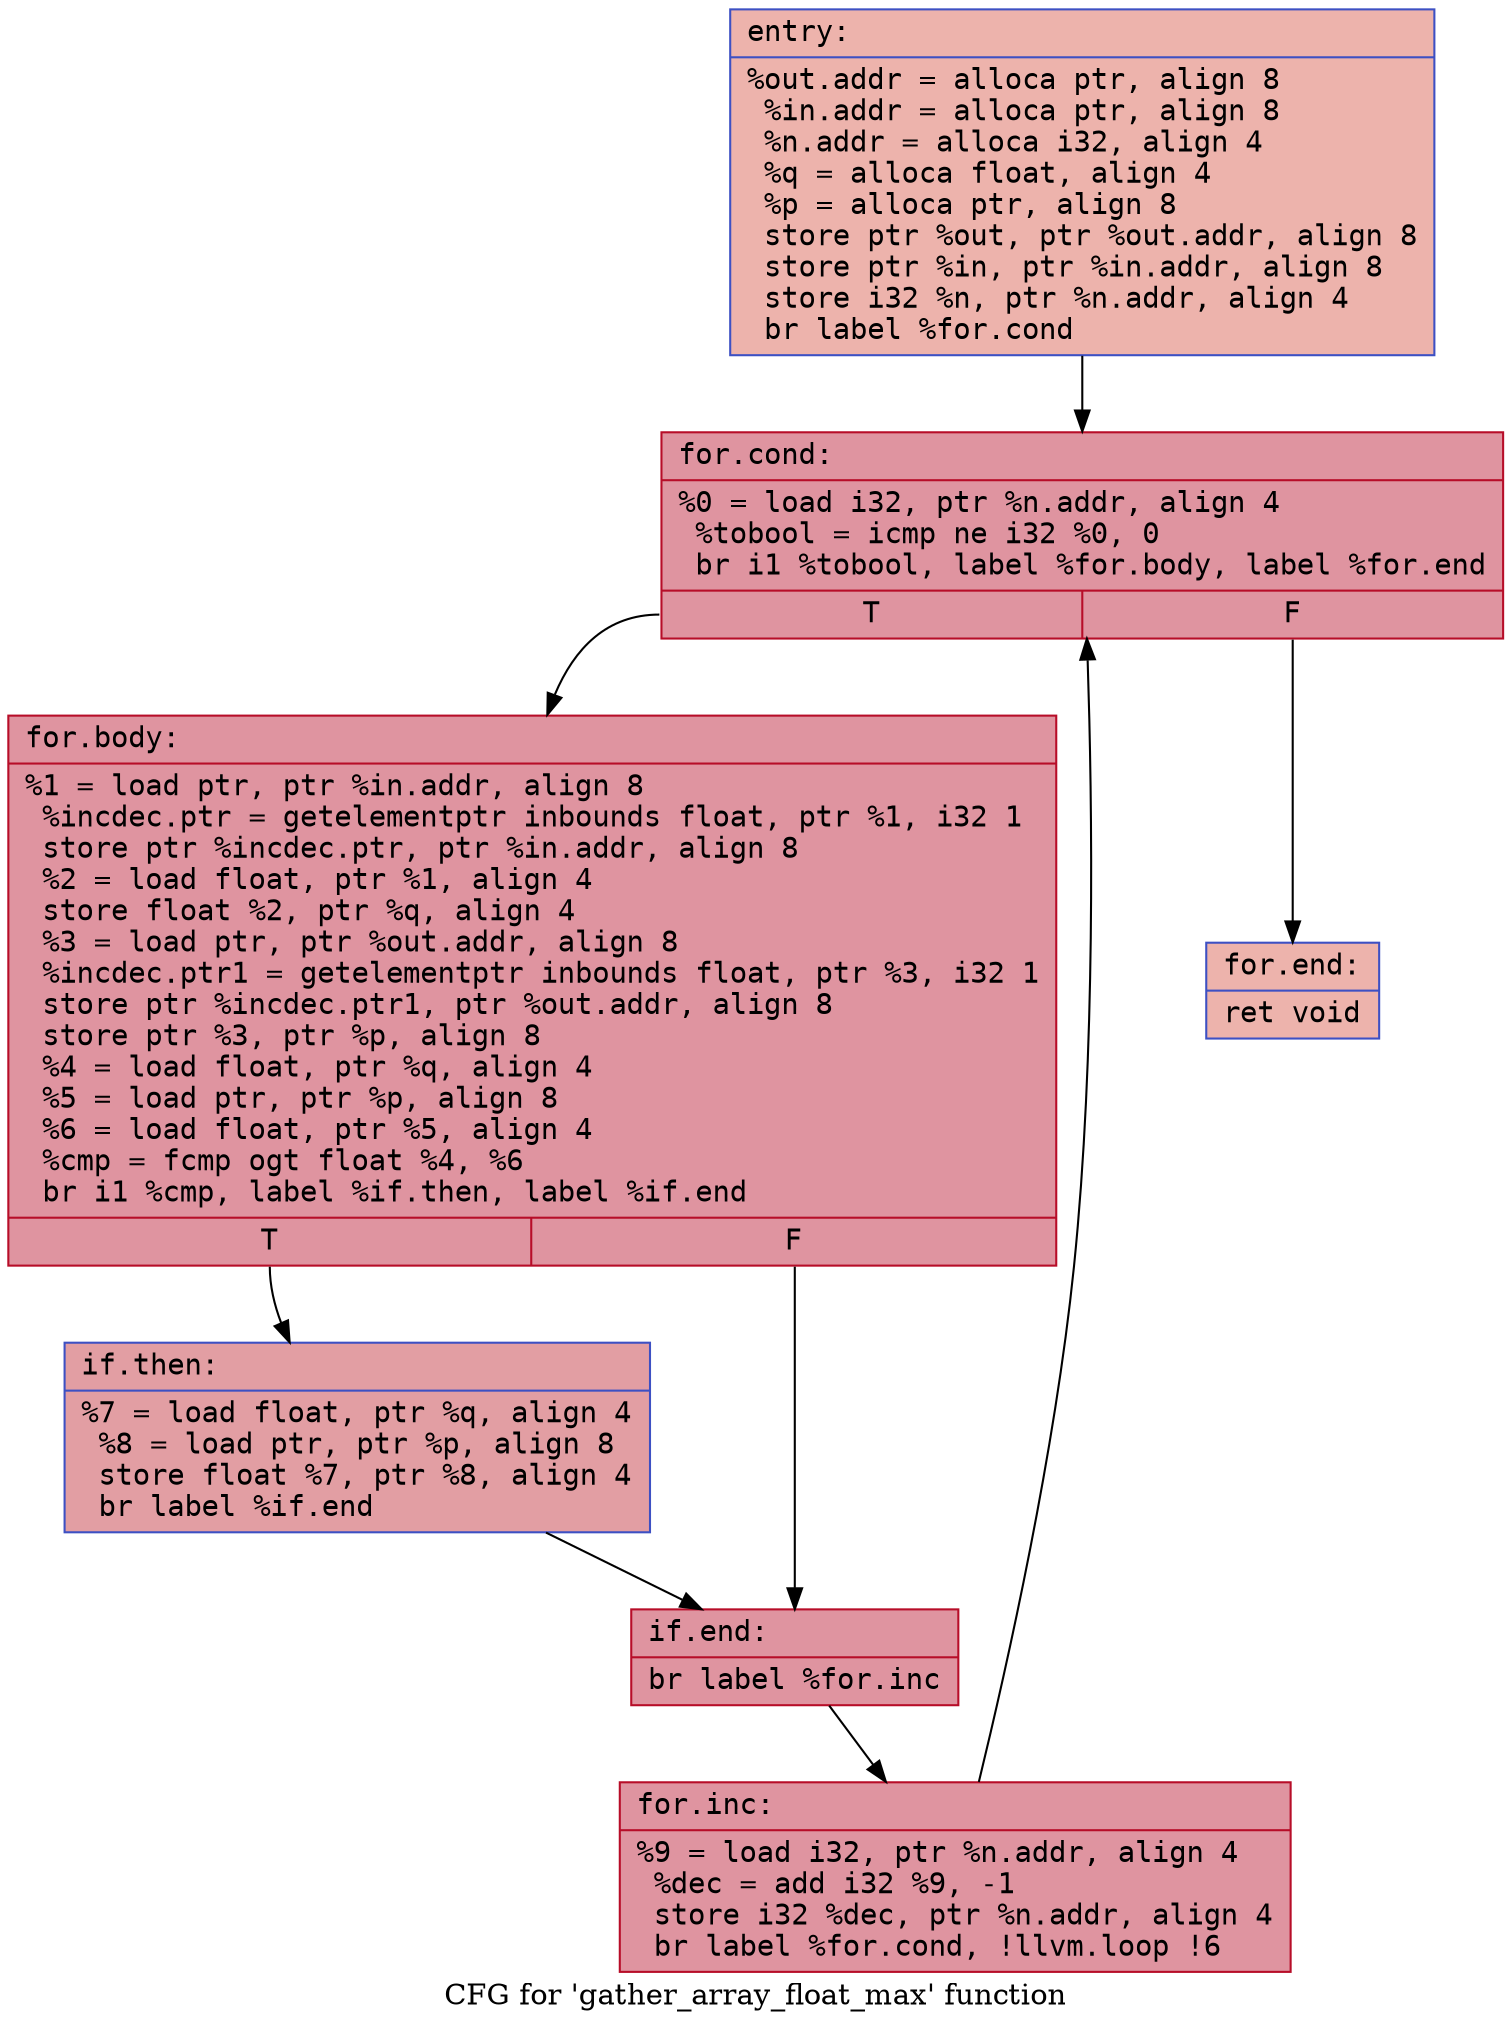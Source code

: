 digraph "CFG for 'gather_array_float_max' function" {
	label="CFG for 'gather_array_float_max' function";

	Node0x55e011c79ad0 [shape=record,color="#3d50c3ff", style=filled, fillcolor="#d6524470" fontname="Courier",label="{entry:\l|  %out.addr = alloca ptr, align 8\l  %in.addr = alloca ptr, align 8\l  %n.addr = alloca i32, align 4\l  %q = alloca float, align 4\l  %p = alloca ptr, align 8\l  store ptr %out, ptr %out.addr, align 8\l  store ptr %in, ptr %in.addr, align 8\l  store i32 %n, ptr %n.addr, align 4\l  br label %for.cond\l}"];
	Node0x55e011c79ad0 -> Node0x55e011c79f80[tooltip="entry -> for.cond\nProbability 100.00%" ];
	Node0x55e011c79f80 [shape=record,color="#b70d28ff", style=filled, fillcolor="#b70d2870" fontname="Courier",label="{for.cond:\l|  %0 = load i32, ptr %n.addr, align 4\l  %tobool = icmp ne i32 %0, 0\l  br i1 %tobool, label %for.body, label %for.end\l|{<s0>T|<s1>F}}"];
	Node0x55e011c79f80:s0 -> Node0x55e011c7a170[tooltip="for.cond -> for.body\nProbability 96.88%" ];
	Node0x55e011c79f80:s1 -> Node0x55e011c7a1f0[tooltip="for.cond -> for.end\nProbability 3.12%" ];
	Node0x55e011c7a170 [shape=record,color="#b70d28ff", style=filled, fillcolor="#b70d2870" fontname="Courier",label="{for.body:\l|  %1 = load ptr, ptr %in.addr, align 8\l  %incdec.ptr = getelementptr inbounds float, ptr %1, i32 1\l  store ptr %incdec.ptr, ptr %in.addr, align 8\l  %2 = load float, ptr %1, align 4\l  store float %2, ptr %q, align 4\l  %3 = load ptr, ptr %out.addr, align 8\l  %incdec.ptr1 = getelementptr inbounds float, ptr %3, i32 1\l  store ptr %incdec.ptr1, ptr %out.addr, align 8\l  store ptr %3, ptr %p, align 8\l  %4 = load float, ptr %q, align 4\l  %5 = load ptr, ptr %p, align 8\l  %6 = load float, ptr %5, align 4\l  %cmp = fcmp ogt float %4, %6\l  br i1 %cmp, label %if.then, label %if.end\l|{<s0>T|<s1>F}}"];
	Node0x55e011c7a170:s0 -> Node0x55e011c7aba0[tooltip="for.body -> if.then\nProbability 50.00%" ];
	Node0x55e011c7a170:s1 -> Node0x55e011c7ac10[tooltip="for.body -> if.end\nProbability 50.00%" ];
	Node0x55e011c7aba0 [shape=record,color="#3d50c3ff", style=filled, fillcolor="#be242e70" fontname="Courier",label="{if.then:\l|  %7 = load float, ptr %q, align 4\l  %8 = load ptr, ptr %p, align 8\l  store float %7, ptr %8, align 4\l  br label %if.end\l}"];
	Node0x55e011c7aba0 -> Node0x55e011c7ac10[tooltip="if.then -> if.end\nProbability 100.00%" ];
	Node0x55e011c7ac10 [shape=record,color="#b70d28ff", style=filled, fillcolor="#b70d2870" fontname="Courier",label="{if.end:\l|  br label %for.inc\l}"];
	Node0x55e011c7ac10 -> Node0x55e011c7af40[tooltip="if.end -> for.inc\nProbability 100.00%" ];
	Node0x55e011c7af40 [shape=record,color="#b70d28ff", style=filled, fillcolor="#b70d2870" fontname="Courier",label="{for.inc:\l|  %9 = load i32, ptr %n.addr, align 4\l  %dec = add i32 %9, -1\l  store i32 %dec, ptr %n.addr, align 4\l  br label %for.cond, !llvm.loop !6\l}"];
	Node0x55e011c7af40 -> Node0x55e011c79f80[tooltip="for.inc -> for.cond\nProbability 100.00%" ];
	Node0x55e011c7a1f0 [shape=record,color="#3d50c3ff", style=filled, fillcolor="#d6524470" fontname="Courier",label="{for.end:\l|  ret void\l}"];
}
